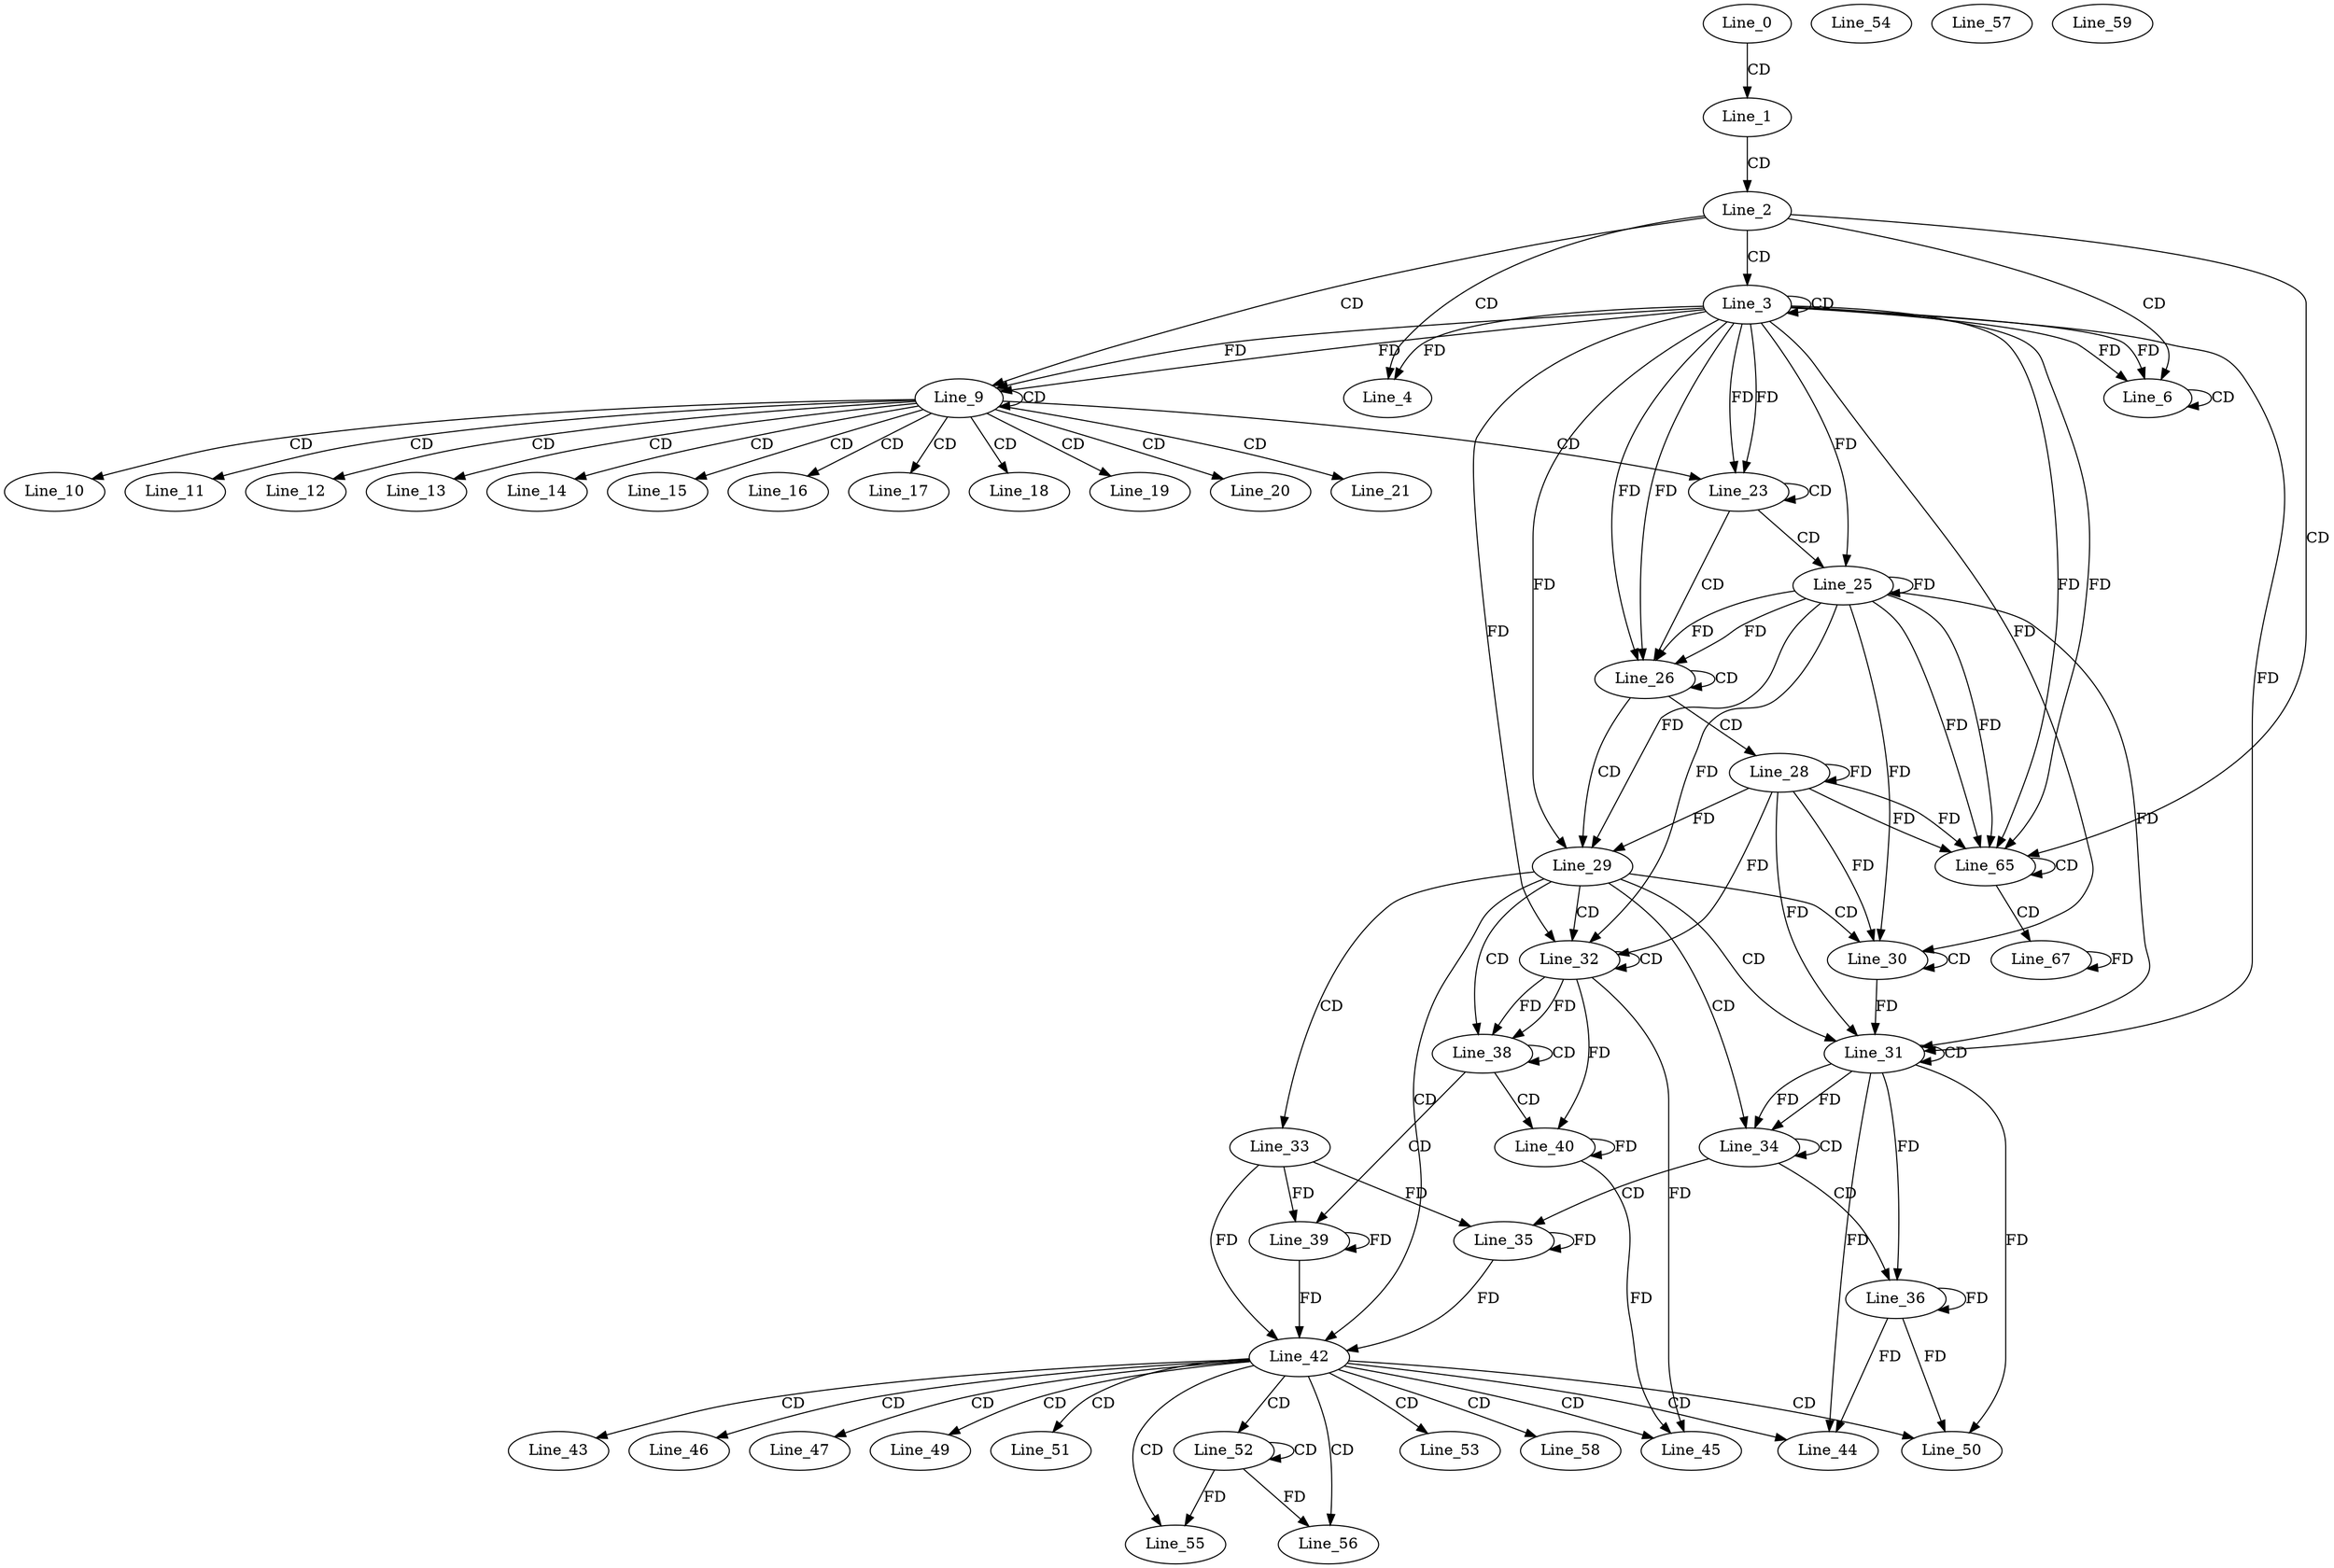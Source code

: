 digraph G {
  Line_0;
  Line_1;
  Line_2;
  Line_3;
  Line_3;
  Line_4;
  Line_4;
  Line_6;
  Line_6;
  Line_9;
  Line_9;
  Line_10;
  Line_11;
  Line_12;
  Line_13;
  Line_14;
  Line_15;
  Line_16;
  Line_17;
  Line_18;
  Line_19;
  Line_20;
  Line_21;
  Line_23;
  Line_23;
  Line_25;
  Line_25;
  Line_26;
  Line_26;
  Line_28;
  Line_28;
  Line_29;
  Line_29;
  Line_30;
  Line_30;
  Line_31;
  Line_31;
  Line_31;
  Line_32;
  Line_32;
  Line_32;
  Line_33;
  Line_34;
  Line_34;
  Line_35;
  Line_36;
  Line_36;
  Line_38;
  Line_38;
  Line_39;
  Line_40;
  Line_40;
  Line_42;
  Line_43;
  Line_44;
  Line_45;
  Line_46;
  Line_47;
  Line_49;
  Line_50;
  Line_51;
  Line_52;
  Line_52;
  Line_53;
  Line_54;
  Line_55;
  Line_56;
  Line_57;
  Line_58;
  Line_59;
  Line_65;
  Line_65;
  Line_67;
  Line_67;
  Line_0 -> Line_1 [ label="CD" ];
  Line_1 -> Line_2 [ label="CD" ];
  Line_2 -> Line_3 [ label="CD" ];
  Line_3 -> Line_3 [ label="CD" ];
  Line_2 -> Line_4 [ label="CD" ];
  Line_3 -> Line_4 [ label="FD" ];
  Line_2 -> Line_6 [ label="CD" ];
  Line_3 -> Line_6 [ label="FD" ];
  Line_6 -> Line_6 [ label="CD" ];
  Line_3 -> Line_6 [ label="FD" ];
  Line_2 -> Line_9 [ label="CD" ];
  Line_3 -> Line_9 [ label="FD" ];
  Line_9 -> Line_9 [ label="CD" ];
  Line_3 -> Line_9 [ label="FD" ];
  Line_9 -> Line_10 [ label="CD" ];
  Line_9 -> Line_11 [ label="CD" ];
  Line_9 -> Line_12 [ label="CD" ];
  Line_9 -> Line_13 [ label="CD" ];
  Line_9 -> Line_14 [ label="CD" ];
  Line_9 -> Line_15 [ label="CD" ];
  Line_9 -> Line_16 [ label="CD" ];
  Line_9 -> Line_17 [ label="CD" ];
  Line_9 -> Line_18 [ label="CD" ];
  Line_9 -> Line_19 [ label="CD" ];
  Line_9 -> Line_20 [ label="CD" ];
  Line_9 -> Line_21 [ label="CD" ];
  Line_9 -> Line_23 [ label="CD" ];
  Line_3 -> Line_23 [ label="FD" ];
  Line_23 -> Line_23 [ label="CD" ];
  Line_3 -> Line_23 [ label="FD" ];
  Line_23 -> Line_25 [ label="CD" ];
  Line_3 -> Line_25 [ label="FD" ];
  Line_25 -> Line_25 [ label="FD" ];
  Line_23 -> Line_26 [ label="CD" ];
  Line_3 -> Line_26 [ label="FD" ];
  Line_25 -> Line_26 [ label="FD" ];
  Line_26 -> Line_26 [ label="CD" ];
  Line_3 -> Line_26 [ label="FD" ];
  Line_25 -> Line_26 [ label="FD" ];
  Line_26 -> Line_28 [ label="CD" ];
  Line_28 -> Line_28 [ label="FD" ];
  Line_26 -> Line_29 [ label="CD" ];
  Line_3 -> Line_29 [ label="FD" ];
  Line_25 -> Line_29 [ label="FD" ];
  Line_28 -> Line_29 [ label="FD" ];
  Line_29 -> Line_30 [ label="CD" ];
  Line_30 -> Line_30 [ label="CD" ];
  Line_3 -> Line_30 [ label="FD" ];
  Line_25 -> Line_30 [ label="FD" ];
  Line_28 -> Line_30 [ label="FD" ];
  Line_29 -> Line_31 [ label="CD" ];
  Line_31 -> Line_31 [ label="CD" ];
  Line_3 -> Line_31 [ label="FD" ];
  Line_25 -> Line_31 [ label="FD" ];
  Line_28 -> Line_31 [ label="FD" ];
  Line_30 -> Line_31 [ label="FD" ];
  Line_29 -> Line_32 [ label="CD" ];
  Line_32 -> Line_32 [ label="CD" ];
  Line_3 -> Line_32 [ label="FD" ];
  Line_25 -> Line_32 [ label="FD" ];
  Line_28 -> Line_32 [ label="FD" ];
  Line_29 -> Line_33 [ label="CD" ];
  Line_29 -> Line_34 [ label="CD" ];
  Line_31 -> Line_34 [ label="FD" ];
  Line_34 -> Line_34 [ label="CD" ];
  Line_31 -> Line_34 [ label="FD" ];
  Line_34 -> Line_35 [ label="CD" ];
  Line_33 -> Line_35 [ label="FD" ];
  Line_35 -> Line_35 [ label="FD" ];
  Line_34 -> Line_36 [ label="CD" ];
  Line_31 -> Line_36 [ label="FD" ];
  Line_36 -> Line_36 [ label="FD" ];
  Line_29 -> Line_38 [ label="CD" ];
  Line_32 -> Line_38 [ label="FD" ];
  Line_38 -> Line_38 [ label="CD" ];
  Line_32 -> Line_38 [ label="FD" ];
  Line_38 -> Line_39 [ label="CD" ];
  Line_33 -> Line_39 [ label="FD" ];
  Line_39 -> Line_39 [ label="FD" ];
  Line_38 -> Line_40 [ label="CD" ];
  Line_32 -> Line_40 [ label="FD" ];
  Line_40 -> Line_40 [ label="FD" ];
  Line_29 -> Line_42 [ label="CD" ];
  Line_33 -> Line_42 [ label="FD" ];
  Line_35 -> Line_42 [ label="FD" ];
  Line_39 -> Line_42 [ label="FD" ];
  Line_42 -> Line_43 [ label="CD" ];
  Line_42 -> Line_44 [ label="CD" ];
  Line_31 -> Line_44 [ label="FD" ];
  Line_36 -> Line_44 [ label="FD" ];
  Line_42 -> Line_45 [ label="CD" ];
  Line_32 -> Line_45 [ label="FD" ];
  Line_40 -> Line_45 [ label="FD" ];
  Line_42 -> Line_46 [ label="CD" ];
  Line_42 -> Line_47 [ label="CD" ];
  Line_42 -> Line_49 [ label="CD" ];
  Line_42 -> Line_50 [ label="CD" ];
  Line_31 -> Line_50 [ label="FD" ];
  Line_36 -> Line_50 [ label="FD" ];
  Line_42 -> Line_51 [ label="CD" ];
  Line_42 -> Line_52 [ label="CD" ];
  Line_52 -> Line_52 [ label="CD" ];
  Line_42 -> Line_53 [ label="CD" ];
  Line_42 -> Line_55 [ label="CD" ];
  Line_52 -> Line_55 [ label="FD" ];
  Line_42 -> Line_56 [ label="CD" ];
  Line_52 -> Line_56 [ label="FD" ];
  Line_42 -> Line_58 [ label="CD" ];
  Line_2 -> Line_65 [ label="CD" ];
  Line_3 -> Line_65 [ label="FD" ];
  Line_25 -> Line_65 [ label="FD" ];
  Line_28 -> Line_65 [ label="FD" ];
  Line_65 -> Line_65 [ label="CD" ];
  Line_3 -> Line_65 [ label="FD" ];
  Line_25 -> Line_65 [ label="FD" ];
  Line_28 -> Line_65 [ label="FD" ];
  Line_65 -> Line_67 [ label="CD" ];
  Line_67 -> Line_67 [ label="FD" ];
}

